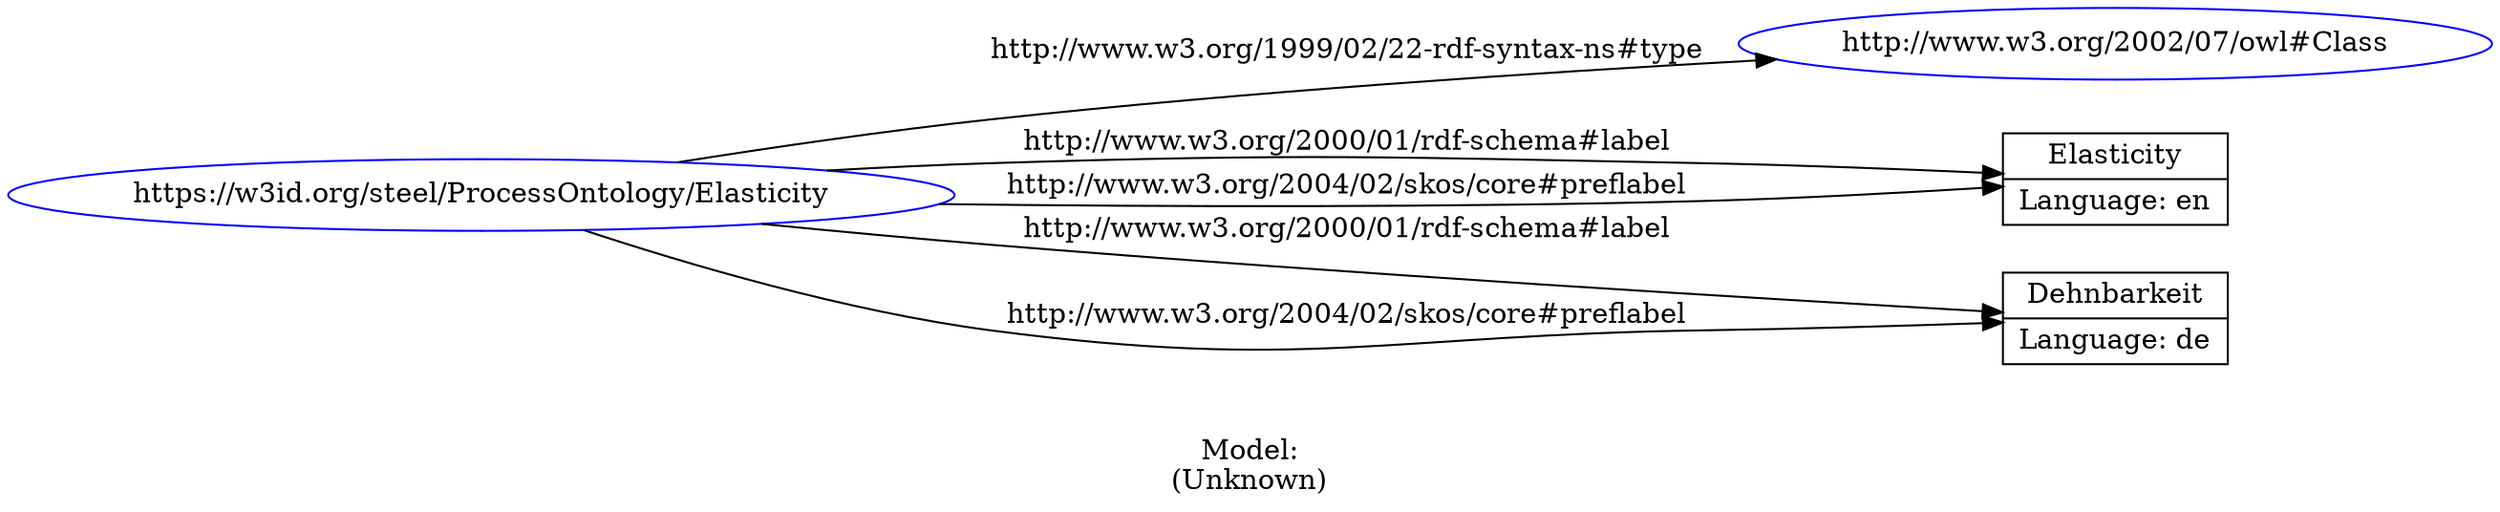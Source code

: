 digraph {
	rankdir = LR;
	charset="utf-8";

	"Rhttps://w3id.org/steel/ProcessOntology/Elasticity" -> "Rhttp://www.w3.org/2002/07/owl#Class" [ label="http://www.w3.org/1999/02/22-rdf-syntax-ns#type" ];
	"Rhttps://w3id.org/steel/ProcessOntology/Elasticity" -> "LElasticity|Language: en" [ label="http://www.w3.org/2000/01/rdf-schema#label" ];
	"Rhttps://w3id.org/steel/ProcessOntology/Elasticity" -> "LDehnbarkeit|Language: de" [ label="http://www.w3.org/2000/01/rdf-schema#label" ];
	"Rhttps://w3id.org/steel/ProcessOntology/Elasticity" -> "LElasticity|Language: en" [ label="http://www.w3.org/2004/02/skos/core#preflabel" ];
	"Rhttps://w3id.org/steel/ProcessOntology/Elasticity" -> "LDehnbarkeit|Language: de" [ label="http://www.w3.org/2004/02/skos/core#preflabel" ];

	// Resources
	"Rhttps://w3id.org/steel/ProcessOntology/Elasticity" [ label="https://w3id.org/steel/ProcessOntology/Elasticity", shape = ellipse, color = blue ];
	"Rhttp://www.w3.org/2002/07/owl#Class" [ label="http://www.w3.org/2002/07/owl#Class", shape = ellipse, color = blue ];

	// Anonymous nodes

	// Literals
	"LElasticity|Language: en" [ label="Elasticity|Language: en", shape = record ];
	"LDehnbarkeit|Language: de" [ label="Dehnbarkeit|Language: de", shape = record ];

	label="\n\nModel:\n(Unknown)";
}
